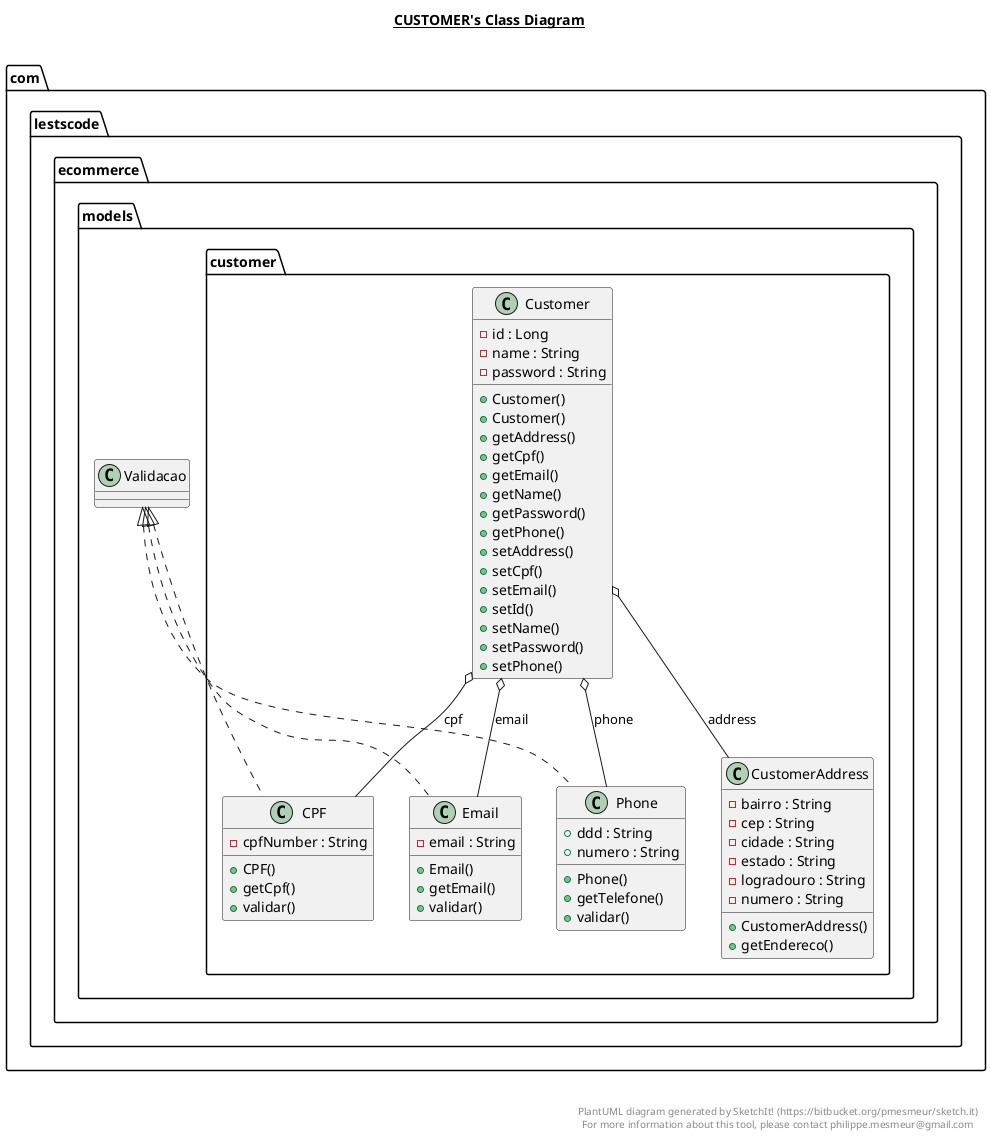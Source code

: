 @startuml

title __CUSTOMER's Class Diagram__\n

  namespace com.lestscode.ecommerce {
    namespace models {
      namespace customer {
        class com.lestscode.ecommerce.models.customer.CPF {
            - cpfNumber : String
            + CPF()
            + getCpf()
            + validar()
        }
      }
    }
  }
  

  namespace com.lestscode.ecommerce {
    namespace models {
      namespace customer {
        class com.lestscode.ecommerce.models.customer.Customer {
            - id : Long
            - name : String
            - password : String
            + Customer()
            + Customer()
            + getAddress()
            + getCpf()
            + getEmail()
            + getName()
            + getPassword()
            + getPhone()
            + setAddress()
            + setCpf()
            + setEmail()
            + setId()
            + setName()
            + setPassword()
            + setPhone()
        }
      }
    }
  }
  

  namespace com.lestscode.ecommerce {
    namespace models {
      namespace customer {
        class com.lestscode.ecommerce.models.customer.CustomerAddress {
            - bairro : String
            - cep : String
            - cidade : String
            - estado : String
            - logradouro : String
            - numero : String
            + CustomerAddress()
            + getEndereco()
        }
      }
    }
  }
  

  namespace com.lestscode.ecommerce {
    namespace models {
      namespace customer {
        class com.lestscode.ecommerce.models.customer.Email {
            - email : String
            + Email()
            + getEmail()
            + validar()
        }
      }
    }
  }
  

  namespace com.lestscode.ecommerce {
    namespace models {
      namespace customer {
        class com.lestscode.ecommerce.models.customer.Phone {
            + ddd : String
            + numero : String
            + Phone()
            + getTelefone()
            + validar()
        }
      }
    }
  }
  

  com.lestscode.ecommerce.models.customer.CPF .up.|> com.lestscode.ecommerce.models.Validacao
  com.lestscode.ecommerce.models.customer.Customer o-- com.lestscode.ecommerce.models.customer.CustomerAddress : address
  com.lestscode.ecommerce.models.customer.Customer o-- com.lestscode.ecommerce.models.customer.CPF : cpf
  com.lestscode.ecommerce.models.customer.Customer o-- com.lestscode.ecommerce.models.customer.Email : email
  com.lestscode.ecommerce.models.customer.Customer o-- com.lestscode.ecommerce.models.customer.Phone : phone
  com.lestscode.ecommerce.models.customer.Email .up.|> com.lestscode.ecommerce.models.Validacao
  com.lestscode.ecommerce.models.customer.Phone .up.|> com.lestscode.ecommerce.models.Validacao


right footer


PlantUML diagram generated by SketchIt! (https://bitbucket.org/pmesmeur/sketch.it)
For more information about this tool, please contact philippe.mesmeur@gmail.com
endfooter

@enduml
